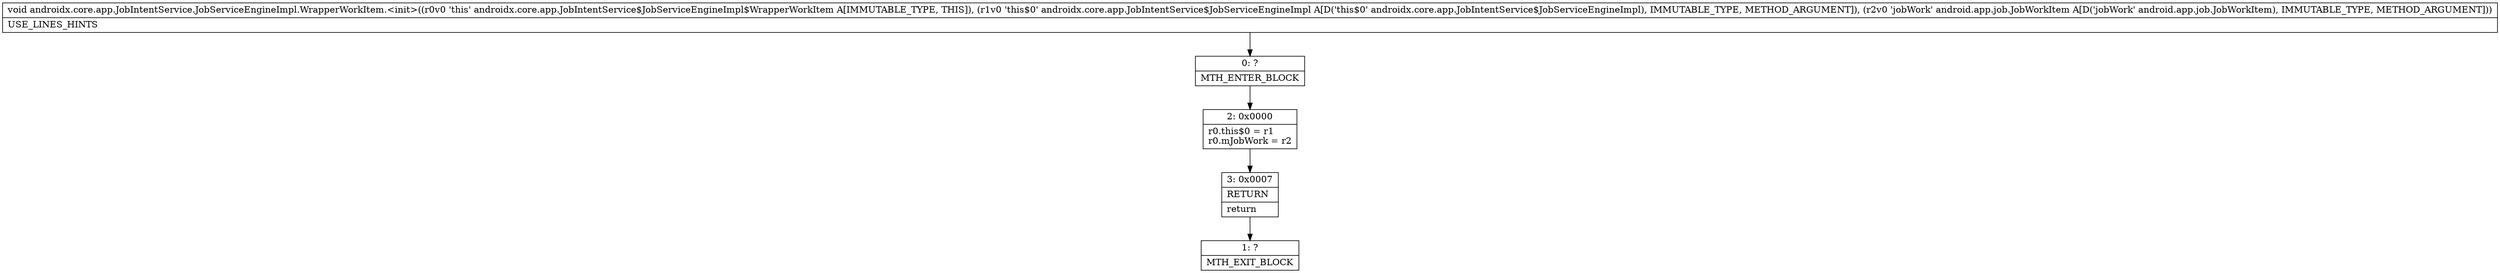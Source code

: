 digraph "CFG forandroidx.core.app.JobIntentService.JobServiceEngineImpl.WrapperWorkItem.\<init\>(Landroidx\/core\/app\/JobIntentService$JobServiceEngineImpl;Landroid\/app\/job\/JobWorkItem;)V" {
Node_0 [shape=record,label="{0\:\ ?|MTH_ENTER_BLOCK\l}"];
Node_2 [shape=record,label="{2\:\ 0x0000|r0.this$0 = r1\lr0.mJobWork = r2\l}"];
Node_3 [shape=record,label="{3\:\ 0x0007|RETURN\l|return\l}"];
Node_1 [shape=record,label="{1\:\ ?|MTH_EXIT_BLOCK\l}"];
MethodNode[shape=record,label="{void androidx.core.app.JobIntentService.JobServiceEngineImpl.WrapperWorkItem.\<init\>((r0v0 'this' androidx.core.app.JobIntentService$JobServiceEngineImpl$WrapperWorkItem A[IMMUTABLE_TYPE, THIS]), (r1v0 'this$0' androidx.core.app.JobIntentService$JobServiceEngineImpl A[D('this$0' androidx.core.app.JobIntentService$JobServiceEngineImpl), IMMUTABLE_TYPE, METHOD_ARGUMENT]), (r2v0 'jobWork' android.app.job.JobWorkItem A[D('jobWork' android.app.job.JobWorkItem), IMMUTABLE_TYPE, METHOD_ARGUMENT]))  | USE_LINES_HINTS\l}"];
MethodNode -> Node_0;Node_0 -> Node_2;
Node_2 -> Node_3;
Node_3 -> Node_1;
}

